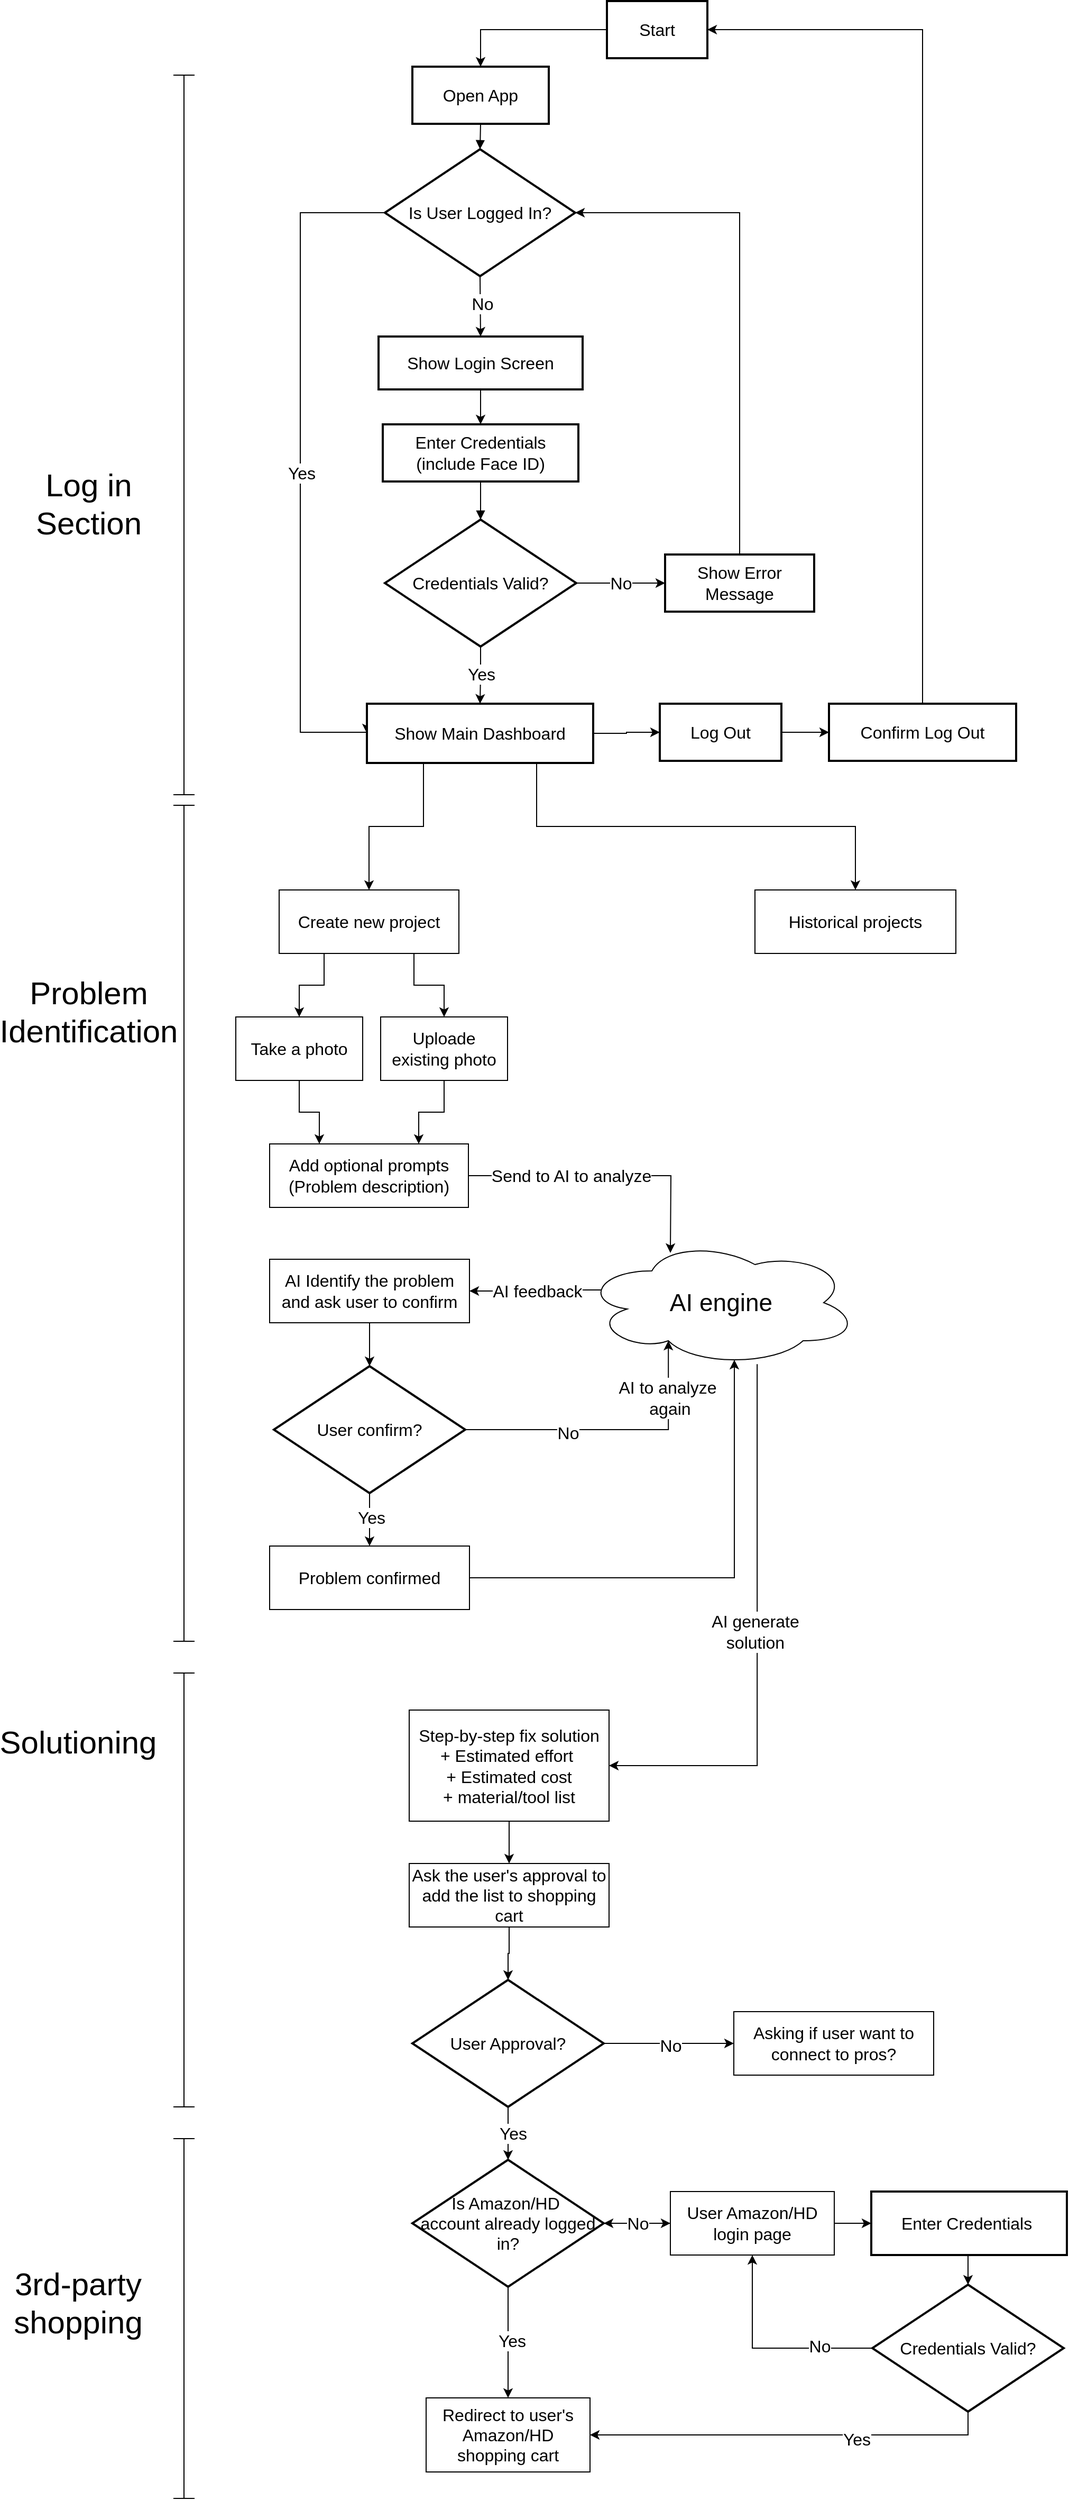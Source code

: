 <mxfile version="27.2.0">
  <diagram name="Page-1" id="i8-PB3AcAraNgIOo55Ax">
    <mxGraphModel dx="1678" dy="949" grid="1" gridSize="10" guides="1" tooltips="1" connect="1" arrows="1" fold="1" page="1" pageScale="1" pageWidth="850" pageHeight="1100" math="0" shadow="0">
      <root>
        <mxCell id="0" />
        <mxCell id="1" parent="0" />
        <mxCell id="IaQsyCqeO4DwuMl-rm6--35" style="edgeStyle=orthogonalEdgeStyle;rounded=0;orthogonalLoop=1;jettySize=auto;html=1;exitX=0;exitY=0.5;exitDx=0;exitDy=0;entryX=0.5;entryY=0;entryDx=0;entryDy=0;" edge="1" parent="1" source="2" target="3">
          <mxGeometry relative="1" as="geometry" />
        </mxCell>
        <mxCell id="2" value="Start" style="whiteSpace=wrap;strokeWidth=2;fontSize=16;" parent="1" vertex="1">
          <mxGeometry x="580" y="10" width="95" height="54" as="geometry" />
        </mxCell>
        <mxCell id="3" value="Open App" style="whiteSpace=wrap;strokeWidth=2;fontSize=16;" parent="1" vertex="1">
          <mxGeometry x="396" y="72" width="129" height="54" as="geometry" />
        </mxCell>
        <mxCell id="IaQsyCqeO4DwuMl-rm6--65" style="edgeStyle=orthogonalEdgeStyle;rounded=0;orthogonalLoop=1;jettySize=auto;html=1;exitX=0;exitY=0.5;exitDx=0;exitDy=0;entryX=0;entryY=0.5;entryDx=0;entryDy=0;" edge="1" parent="1" source="4" target="5">
          <mxGeometry relative="1" as="geometry">
            <Array as="points">
              <mxPoint x="290" y="210" />
              <mxPoint x="290" y="701" />
            </Array>
          </mxGeometry>
        </mxCell>
        <mxCell id="IaQsyCqeO4DwuMl-rm6--66" value="Yes" style="edgeLabel;html=1;align=center;verticalAlign=middle;resizable=0;points=[];fontSize=16;" vertex="1" connectable="0" parent="IaQsyCqeO4DwuMl-rm6--65">
          <mxGeometry x="0.027" y="1" relative="1" as="geometry">
            <mxPoint as="offset" />
          </mxGeometry>
        </mxCell>
        <mxCell id="4" value="Is User Logged In?" style="rhombus;strokeWidth=2;whiteSpace=wrap;fontSize=16;" parent="1" vertex="1">
          <mxGeometry x="370" y="150" width="180" height="120" as="geometry" />
        </mxCell>
        <mxCell id="IaQsyCqeO4DwuMl-rm6--48" style="edgeStyle=orthogonalEdgeStyle;rounded=0;orthogonalLoop=1;jettySize=auto;html=1;exitX=1;exitY=0.5;exitDx=0;exitDy=0;entryX=0;entryY=0.5;entryDx=0;entryDy=0;" edge="1" parent="1" source="5" target="13">
          <mxGeometry relative="1" as="geometry" />
        </mxCell>
        <mxCell id="IaQsyCqeO4DwuMl-rm6--91" style="edgeStyle=orthogonalEdgeStyle;rounded=0;orthogonalLoop=1;jettySize=auto;html=1;exitX=0.75;exitY=1;exitDx=0;exitDy=0;" edge="1" parent="1" source="5" target="hKCGwhO5Zb8HghyvoK2L-65">
          <mxGeometry relative="1" as="geometry" />
        </mxCell>
        <mxCell id="5" value="Show Main Dashboard" style="whiteSpace=wrap;strokeWidth=2;fontSize=16;" parent="1" vertex="1">
          <mxGeometry x="353" y="674" width="214" height="56" as="geometry" />
        </mxCell>
        <mxCell id="6" value="Show Login Screen" style="whiteSpace=wrap;strokeWidth=2;fontSize=16;" parent="1" vertex="1">
          <mxGeometry x="364" y="327" width="193" height="50" as="geometry" />
        </mxCell>
        <mxCell id="7" value="Enter Credentials (include Face ID)" style="whiteSpace=wrap;strokeWidth=2;fontSize=16;" parent="1" vertex="1">
          <mxGeometry x="368" y="410" width="185" height="54" as="geometry" />
        </mxCell>
        <mxCell id="IaQsyCqeO4DwuMl-rm6--71" style="edgeStyle=orthogonalEdgeStyle;rounded=0;orthogonalLoop=1;jettySize=auto;html=1;exitX=0.5;exitY=1;exitDx=0;exitDy=0;entryX=0.5;entryY=0;entryDx=0;entryDy=0;" edge="1" parent="1" source="8" target="5">
          <mxGeometry relative="1" as="geometry" />
        </mxCell>
        <mxCell id="IaQsyCqeO4DwuMl-rm6--72" value="Yes" style="edgeLabel;html=1;align=center;verticalAlign=middle;resizable=0;points=[];fontSize=16;" vertex="1" connectable="0" parent="IaQsyCqeO4DwuMl-rm6--71">
          <mxGeometry x="-0.049" relative="1" as="geometry">
            <mxPoint as="offset" />
          </mxGeometry>
        </mxCell>
        <mxCell id="8" value="Credentials Valid?" style="rhombus;strokeWidth=2;whiteSpace=wrap;fontSize=16;" parent="1" vertex="1">
          <mxGeometry x="370" y="500" width="181" height="120" as="geometry" />
        </mxCell>
        <mxCell id="IaQsyCqeO4DwuMl-rm6--60" style="edgeStyle=orthogonalEdgeStyle;rounded=0;orthogonalLoop=1;jettySize=auto;html=1;exitX=0.5;exitY=0;exitDx=0;exitDy=0;entryX=1;entryY=0.5;entryDx=0;entryDy=0;" edge="1" parent="1" source="9" target="4">
          <mxGeometry relative="1" as="geometry" />
        </mxCell>
        <mxCell id="9" value="Show Error Message" style="whiteSpace=wrap;strokeWidth=2;fontSize=16;" parent="1" vertex="1">
          <mxGeometry x="635" y="533" width="141" height="54" as="geometry" />
        </mxCell>
        <mxCell id="IaQsyCqeO4DwuMl-rm6--54" style="edgeStyle=orthogonalEdgeStyle;rounded=0;orthogonalLoop=1;jettySize=auto;html=1;exitX=1;exitY=0.5;exitDx=0;exitDy=0;entryX=0;entryY=0.5;entryDx=0;entryDy=0;" edge="1" parent="1" source="13" target="24">
          <mxGeometry relative="1" as="geometry" />
        </mxCell>
        <mxCell id="13" value="Log Out" style="whiteSpace=wrap;strokeWidth=2;fontSize=16;" parent="1" vertex="1">
          <mxGeometry x="630" y="674" width="115" height="54" as="geometry" />
        </mxCell>
        <mxCell id="IaQsyCqeO4DwuMl-rm6--57" style="edgeStyle=orthogonalEdgeStyle;rounded=0;orthogonalLoop=1;jettySize=auto;html=1;exitX=0.5;exitY=0;exitDx=0;exitDy=0;entryX=1;entryY=0.5;entryDx=0;entryDy=0;" edge="1" parent="1" source="24" target="2">
          <mxGeometry relative="1" as="geometry" />
        </mxCell>
        <mxCell id="24" value="Confirm Log Out" style="whiteSpace=wrap;strokeWidth=2;fontSize=16;" parent="1" vertex="1">
          <mxGeometry x="790" y="674" width="177" height="54" as="geometry" />
        </mxCell>
        <mxCell id="26" value="" style="curved=1;startArrow=none;endArrow=block;exitX=0.5;exitY=1;entryX=0.5;entryY=0;" parent="1" source="3" target="4" edge="1">
          <mxGeometry relative="1" as="geometry">
            <Array as="points" />
          </mxGeometry>
        </mxCell>
        <mxCell id="30" value="" style="curved=1;startArrow=none;endArrow=block;exitX=0.5;exitY=1;entryX=0.5;entryY=0;" parent="1" source="7" target="8" edge="1">
          <mxGeometry relative="1" as="geometry">
            <Array as="points" />
          </mxGeometry>
        </mxCell>
        <mxCell id="IaQsyCqeO4DwuMl-rm6--103" style="edgeStyle=orthogonalEdgeStyle;rounded=0;orthogonalLoop=1;jettySize=auto;html=1;exitX=0.25;exitY=1;exitDx=0;exitDy=0;" edge="1" parent="1" source="hKCGwhO5Zb8HghyvoK2L-64" target="hKCGwhO5Zb8HghyvoK2L-66">
          <mxGeometry relative="1" as="geometry" />
        </mxCell>
        <mxCell id="IaQsyCqeO4DwuMl-rm6--104" style="edgeStyle=orthogonalEdgeStyle;rounded=0;orthogonalLoop=1;jettySize=auto;html=1;exitX=0.75;exitY=1;exitDx=0;exitDy=0;" edge="1" parent="1" source="hKCGwhO5Zb8HghyvoK2L-64" target="hKCGwhO5Zb8HghyvoK2L-67">
          <mxGeometry relative="1" as="geometry" />
        </mxCell>
        <mxCell id="hKCGwhO5Zb8HghyvoK2L-64" value="Create new project" style="rounded=0;whiteSpace=wrap;html=1;fontSize=16;" vertex="1" parent="1">
          <mxGeometry x="270" y="850" width="170" height="60" as="geometry" />
        </mxCell>
        <mxCell id="hKCGwhO5Zb8HghyvoK2L-65" value="Historical projects" style="rounded=0;whiteSpace=wrap;html=1;fontSize=16;" vertex="1" parent="1">
          <mxGeometry x="720" y="850" width="190" height="60" as="geometry" />
        </mxCell>
        <mxCell id="IaQsyCqeO4DwuMl-rm6--106" style="edgeStyle=orthogonalEdgeStyle;rounded=0;orthogonalLoop=1;jettySize=auto;html=1;exitX=0.5;exitY=1;exitDx=0;exitDy=0;entryX=0.25;entryY=0;entryDx=0;entryDy=0;" edge="1" parent="1" source="hKCGwhO5Zb8HghyvoK2L-66" target="IaQsyCqeO4DwuMl-rm6--105">
          <mxGeometry relative="1" as="geometry" />
        </mxCell>
        <mxCell id="hKCGwhO5Zb8HghyvoK2L-66" value="Take a photo" style="rounded=0;whiteSpace=wrap;html=1;fontSize=16;" vertex="1" parent="1">
          <mxGeometry x="229" y="970" width="120" height="60" as="geometry" />
        </mxCell>
        <mxCell id="IaQsyCqeO4DwuMl-rm6--108" style="edgeStyle=orthogonalEdgeStyle;rounded=0;orthogonalLoop=1;jettySize=auto;html=1;exitX=0.5;exitY=1;exitDx=0;exitDy=0;entryX=0.75;entryY=0;entryDx=0;entryDy=0;" edge="1" parent="1" source="hKCGwhO5Zb8HghyvoK2L-67" target="IaQsyCqeO4DwuMl-rm6--105">
          <mxGeometry relative="1" as="geometry" />
        </mxCell>
        <mxCell id="hKCGwhO5Zb8HghyvoK2L-67" value="Uploade existing photo" style="rounded=0;whiteSpace=wrap;html=1;fontSize=16;" vertex="1" parent="1">
          <mxGeometry x="366" y="970" width="120" height="60" as="geometry" />
        </mxCell>
        <mxCell id="IaQsyCqeO4DwuMl-rm6--33" value="&lt;font style=&quot;font-size: 30px;&quot;&gt;Log in Section&lt;/font&gt;" style="text;html=1;align=center;verticalAlign=middle;whiteSpace=wrap;rounded=0;" vertex="1" parent="1">
          <mxGeometry x="60" y="470" width="60" height="30" as="geometry" />
        </mxCell>
        <mxCell id="IaQsyCqeO4DwuMl-rm6--38" value="" style="endArrow=classic;html=1;rounded=0;exitX=0.5;exitY=1;exitDx=0;exitDy=0;entryX=0.5;entryY=0;entryDx=0;entryDy=0;" edge="1" parent="1" source="4" target="6">
          <mxGeometry width="50" height="50" relative="1" as="geometry">
            <mxPoint x="470" y="332" as="sourcePoint" />
            <mxPoint x="520" y="282" as="targetPoint" />
          </mxGeometry>
        </mxCell>
        <mxCell id="IaQsyCqeO4DwuMl-rm6--73" value="No" style="edgeLabel;html=1;align=center;verticalAlign=middle;resizable=0;points=[];fontSize=16;" vertex="1" connectable="0" parent="IaQsyCqeO4DwuMl-rm6--38">
          <mxGeometry x="-0.108" y="2" relative="1" as="geometry">
            <mxPoint as="offset" />
          </mxGeometry>
        </mxCell>
        <mxCell id="IaQsyCqeO4DwuMl-rm6--39" value="" style="endArrow=classic;html=1;rounded=0;exitX=0.5;exitY=1;exitDx=0;exitDy=0;" edge="1" parent="1" source="6" target="7">
          <mxGeometry width="50" height="50" relative="1" as="geometry">
            <mxPoint x="340" y="652" as="sourcePoint" />
            <mxPoint x="390" y="602" as="targetPoint" />
          </mxGeometry>
        </mxCell>
        <mxCell id="IaQsyCqeO4DwuMl-rm6--40" value="" style="endArrow=classic;html=1;rounded=0;exitX=1;exitY=0.5;exitDx=0;exitDy=0;entryX=0;entryY=0.5;entryDx=0;entryDy=0;" edge="1" parent="1" source="8" target="9">
          <mxGeometry relative="1" as="geometry">
            <mxPoint x="310" y="582" as="sourcePoint" />
            <mxPoint x="410" y="582" as="targetPoint" />
          </mxGeometry>
        </mxCell>
        <mxCell id="IaQsyCqeO4DwuMl-rm6--41" value="No" style="edgeLabel;resizable=0;html=1;;align=center;verticalAlign=middle;fontSize=16;" connectable="0" vertex="1" parent="IaQsyCqeO4DwuMl-rm6--40">
          <mxGeometry relative="1" as="geometry" />
        </mxCell>
        <mxCell id="IaQsyCqeO4DwuMl-rm6--93" style="edgeStyle=orthogonalEdgeStyle;rounded=0;orthogonalLoop=1;jettySize=auto;html=1;exitX=0.25;exitY=1;exitDx=0;exitDy=0;entryX=0.5;entryY=0;entryDx=0;entryDy=0;" edge="1" parent="1" source="5" target="hKCGwhO5Zb8HghyvoK2L-64">
          <mxGeometry relative="1" as="geometry">
            <mxPoint x="379" y="760" as="sourcePoint" />
            <mxPoint x="470" y="880" as="targetPoint" />
          </mxGeometry>
        </mxCell>
        <mxCell id="IaQsyCqeO4DwuMl-rm6--94" value="" style="shape=crossbar;whiteSpace=wrap;html=1;rounded=1;direction=south;" vertex="1" parent="1">
          <mxGeometry x="170" y="80" width="20" height="680" as="geometry" />
        </mxCell>
        <mxCell id="IaQsyCqeO4DwuMl-rm6--98" value="&lt;font style=&quot;font-size: 30px;&quot;&gt;Problem Identification&lt;/font&gt;" style="text;html=1;align=center;verticalAlign=middle;whiteSpace=wrap;rounded=0;" vertex="1" parent="1">
          <mxGeometry x="60" y="950" width="60" height="30" as="geometry" />
        </mxCell>
        <mxCell id="IaQsyCqeO4DwuMl-rm6--99" value="&lt;font style=&quot;font-size: 30px;&quot;&gt;Solutioning&lt;/font&gt;" style="text;html=1;align=center;verticalAlign=middle;whiteSpace=wrap;rounded=0;" vertex="1" parent="1">
          <mxGeometry x="50" y="1640" width="60" height="30" as="geometry" />
        </mxCell>
        <mxCell id="IaQsyCqeO4DwuMl-rm6--100" value="" style="shape=crossbar;whiteSpace=wrap;html=1;rounded=1;direction=south;" vertex="1" parent="1">
          <mxGeometry x="170" y="770" width="20" height="790" as="geometry" />
        </mxCell>
        <mxCell id="IaQsyCqeO4DwuMl-rm6--105" value="Add optional prompts (Problem description)" style="rounded=0;whiteSpace=wrap;html=1;fontSize=16;" vertex="1" parent="1">
          <mxGeometry x="261" y="1090" width="188" height="60" as="geometry" />
        </mxCell>
        <mxCell id="IaQsyCqeO4DwuMl-rm6--116" style="edgeStyle=orthogonalEdgeStyle;rounded=0;orthogonalLoop=1;jettySize=auto;html=1;exitX=0.07;exitY=0.4;exitDx=0;exitDy=0;exitPerimeter=0;entryX=1;entryY=0.5;entryDx=0;entryDy=0;" edge="1" parent="1" source="IaQsyCqeO4DwuMl-rm6--107" target="IaQsyCqeO4DwuMl-rm6--110">
          <mxGeometry relative="1" as="geometry" />
        </mxCell>
        <mxCell id="IaQsyCqeO4DwuMl-rm6--124" value="&lt;font style=&quot;font-size: 16px;&quot;&gt;AI feedback&lt;/font&gt;" style="edgeLabel;html=1;align=center;verticalAlign=middle;resizable=0;points=[];" vertex="1" connectable="0" parent="IaQsyCqeO4DwuMl-rm6--116">
          <mxGeometry x="-0.022" y="1" relative="1" as="geometry">
            <mxPoint as="offset" />
          </mxGeometry>
        </mxCell>
        <mxCell id="IaQsyCqeO4DwuMl-rm6--128" style="edgeStyle=orthogonalEdgeStyle;rounded=0;orthogonalLoop=1;jettySize=auto;html=1;exitX=0.633;exitY=0.984;exitDx=0;exitDy=0;exitPerimeter=0;entryX=1;entryY=0.5;entryDx=0;entryDy=0;" edge="1" parent="1" source="IaQsyCqeO4DwuMl-rm6--107" target="IaQsyCqeO4DwuMl-rm6--126">
          <mxGeometry relative="1" as="geometry" />
        </mxCell>
        <mxCell id="IaQsyCqeO4DwuMl-rm6--129" value="AI generate&lt;div&gt;solution&lt;/div&gt;" style="edgeLabel;html=1;align=center;verticalAlign=middle;resizable=0;points=[];fontSize=16;" vertex="1" connectable="0" parent="IaQsyCqeO4DwuMl-rm6--128">
          <mxGeometry x="-0.148" relative="1" as="geometry">
            <mxPoint x="-2" y="31" as="offset" />
          </mxGeometry>
        </mxCell>
        <mxCell id="IaQsyCqeO4DwuMl-rm6--107" value="AI engine" style="ellipse;shape=cloud;whiteSpace=wrap;html=1;fontSize=23;" vertex="1" parent="1">
          <mxGeometry x="557.5" y="1180" width="260" height="120" as="geometry" />
        </mxCell>
        <mxCell id="IaQsyCqeO4DwuMl-rm6--117" style="edgeStyle=orthogonalEdgeStyle;rounded=0;orthogonalLoop=1;jettySize=auto;html=1;exitX=0.5;exitY=1;exitDx=0;exitDy=0;entryX=0.5;entryY=0;entryDx=0;entryDy=0;" edge="1" parent="1" source="IaQsyCqeO4DwuMl-rm6--110" target="IaQsyCqeO4DwuMl-rm6--112">
          <mxGeometry relative="1" as="geometry" />
        </mxCell>
        <mxCell id="IaQsyCqeO4DwuMl-rm6--110" value="AI Identify the problem and ask user to confirm" style="rounded=0;whiteSpace=wrap;html=1;fontSize=16;" vertex="1" parent="1">
          <mxGeometry x="261" y="1199" width="189" height="60" as="geometry" />
        </mxCell>
        <mxCell id="IaQsyCqeO4DwuMl-rm6--121" style="edgeStyle=orthogonalEdgeStyle;rounded=0;orthogonalLoop=1;jettySize=auto;html=1;exitX=0.5;exitY=1;exitDx=0;exitDy=0;entryX=0.5;entryY=0;entryDx=0;entryDy=0;" edge="1" parent="1" source="IaQsyCqeO4DwuMl-rm6--112" target="IaQsyCqeO4DwuMl-rm6--120">
          <mxGeometry relative="1" as="geometry" />
        </mxCell>
        <mxCell id="IaQsyCqeO4DwuMl-rm6--122" value="Yes" style="edgeLabel;html=1;align=center;verticalAlign=middle;resizable=0;points=[];fontSize=16;" vertex="1" connectable="0" parent="IaQsyCqeO4DwuMl-rm6--121">
          <mxGeometry x="-0.089" y="1" relative="1" as="geometry">
            <mxPoint as="offset" />
          </mxGeometry>
        </mxCell>
        <mxCell id="IaQsyCqeO4DwuMl-rm6--112" value="User confirm?" style="rhombus;strokeWidth=2;whiteSpace=wrap;fontSize=16;" vertex="1" parent="1">
          <mxGeometry x="265" y="1300" width="181" height="120" as="geometry" />
        </mxCell>
        <mxCell id="IaQsyCqeO4DwuMl-rm6--115" style="edgeStyle=orthogonalEdgeStyle;rounded=0;orthogonalLoop=1;jettySize=auto;html=1;exitX=1;exitY=0.5;exitDx=0;exitDy=0;" edge="1" parent="1" source="IaQsyCqeO4DwuMl-rm6--105">
          <mxGeometry relative="1" as="geometry">
            <mxPoint x="640" y="1193" as="targetPoint" />
          </mxGeometry>
        </mxCell>
        <mxCell id="IaQsyCqeO4DwuMl-rm6--123" value="Send to AI to analyze" style="edgeLabel;html=1;align=center;verticalAlign=middle;resizable=0;points=[];fontSize=16;" vertex="1" connectable="0" parent="IaQsyCqeO4DwuMl-rm6--115">
          <mxGeometry x="-0.272" relative="1" as="geometry">
            <mxPoint as="offset" />
          </mxGeometry>
        </mxCell>
        <mxCell id="IaQsyCqeO4DwuMl-rm6--118" style="edgeStyle=orthogonalEdgeStyle;rounded=0;orthogonalLoop=1;jettySize=auto;html=1;exitX=1;exitY=0.5;exitDx=0;exitDy=0;entryX=0.31;entryY=0.8;entryDx=0;entryDy=0;entryPerimeter=0;" edge="1" parent="1" source="IaQsyCqeO4DwuMl-rm6--112" target="IaQsyCqeO4DwuMl-rm6--107">
          <mxGeometry relative="1" as="geometry">
            <Array as="points">
              <mxPoint x="638" y="1360" />
            </Array>
          </mxGeometry>
        </mxCell>
        <mxCell id="IaQsyCqeO4DwuMl-rm6--119" value="No" style="edgeLabel;html=1;align=center;verticalAlign=middle;resizable=0;points=[];fontSize=16;" vertex="1" connectable="0" parent="IaQsyCqeO4DwuMl-rm6--118">
          <mxGeometry x="-0.296" y="-3" relative="1" as="geometry">
            <mxPoint as="offset" />
          </mxGeometry>
        </mxCell>
        <mxCell id="IaQsyCqeO4DwuMl-rm6--125" value="&lt;font style=&quot;font-size: 16px;&quot;&gt;AI to analyze&lt;/font&gt;&lt;div&gt;&lt;font style=&quot;font-size: 16px;&quot;&gt;&amp;nbsp;again&lt;/font&gt;&lt;/div&gt;" style="edgeLabel;html=1;align=center;verticalAlign=middle;resizable=0;points=[];" vertex="1" connectable="0" parent="IaQsyCqeO4DwuMl-rm6--118">
          <mxGeometry x="0.61" y="1" relative="1" as="geometry">
            <mxPoint as="offset" />
          </mxGeometry>
        </mxCell>
        <mxCell id="IaQsyCqeO4DwuMl-rm6--120" value="Problem confirmed" style="rounded=0;whiteSpace=wrap;html=1;fontSize=16;" vertex="1" parent="1">
          <mxGeometry x="261" y="1470" width="189" height="60" as="geometry" />
        </mxCell>
        <mxCell id="IaQsyCqeO4DwuMl-rm6--158" style="edgeStyle=orthogonalEdgeStyle;rounded=0;orthogonalLoop=1;jettySize=auto;html=1;exitX=0.5;exitY=1;exitDx=0;exitDy=0;entryX=0.5;entryY=0;entryDx=0;entryDy=0;" edge="1" parent="1" source="IaQsyCqeO4DwuMl-rm6--126" target="IaQsyCqeO4DwuMl-rm6--132">
          <mxGeometry relative="1" as="geometry" />
        </mxCell>
        <mxCell id="IaQsyCqeO4DwuMl-rm6--126" value="Step-by-step fix solution&lt;div&gt;+ Estimated effort&amp;nbsp;&lt;/div&gt;&lt;div&gt;+ Estimated cost&lt;/div&gt;&lt;div&gt;+ material/tool list&lt;/div&gt;" style="rounded=0;whiteSpace=wrap;html=1;fontSize=16;" vertex="1" parent="1">
          <mxGeometry x="393" y="1625" width="189" height="105" as="geometry" />
        </mxCell>
        <mxCell id="IaQsyCqeO4DwuMl-rm6--127" style="edgeStyle=orthogonalEdgeStyle;rounded=0;orthogonalLoop=1;jettySize=auto;html=1;exitX=1;exitY=0.5;exitDx=0;exitDy=0;entryX=0.55;entryY=0.95;entryDx=0;entryDy=0;entryPerimeter=0;" edge="1" parent="1" source="IaQsyCqeO4DwuMl-rm6--120" target="IaQsyCqeO4DwuMl-rm6--107">
          <mxGeometry relative="1" as="geometry" />
        </mxCell>
        <mxCell id="IaQsyCqeO4DwuMl-rm6--159" style="edgeStyle=orthogonalEdgeStyle;rounded=0;orthogonalLoop=1;jettySize=auto;html=1;exitX=0.5;exitY=1;exitDx=0;exitDy=0;entryX=0.5;entryY=0;entryDx=0;entryDy=0;" edge="1" parent="1" source="IaQsyCqeO4DwuMl-rm6--132" target="IaQsyCqeO4DwuMl-rm6--134">
          <mxGeometry relative="1" as="geometry" />
        </mxCell>
        <mxCell id="IaQsyCqeO4DwuMl-rm6--132" value="Ask the user&#39;s approval to add the list to shopping cart" style="rounded=0;whiteSpace=wrap;html=1;fontSize=16;" vertex="1" parent="1">
          <mxGeometry x="393" y="1770" width="189" height="60" as="geometry" />
        </mxCell>
        <mxCell id="IaQsyCqeO4DwuMl-rm6--137" style="edgeStyle=orthogonalEdgeStyle;rounded=0;orthogonalLoop=1;jettySize=auto;html=1;exitX=0.5;exitY=1;exitDx=0;exitDy=0;entryX=0.5;entryY=0;entryDx=0;entryDy=0;" edge="1" parent="1" source="IaQsyCqeO4DwuMl-rm6--134" target="IaQsyCqeO4DwuMl-rm6--136">
          <mxGeometry relative="1" as="geometry" />
        </mxCell>
        <mxCell id="IaQsyCqeO4DwuMl-rm6--138" value="Yes" style="edgeLabel;html=1;align=center;verticalAlign=middle;resizable=0;points=[];fontSize=16;" vertex="1" connectable="0" parent="IaQsyCqeO4DwuMl-rm6--137">
          <mxGeometry x="0.005" y="4" relative="1" as="geometry">
            <mxPoint as="offset" />
          </mxGeometry>
        </mxCell>
        <mxCell id="IaQsyCqeO4DwuMl-rm6--166" style="edgeStyle=orthogonalEdgeStyle;rounded=0;orthogonalLoop=1;jettySize=auto;html=1;exitX=1;exitY=0.5;exitDx=0;exitDy=0;entryX=0;entryY=0.5;entryDx=0;entryDy=0;" edge="1" parent="1" source="IaQsyCqeO4DwuMl-rm6--134" target="IaQsyCqeO4DwuMl-rm6--165">
          <mxGeometry relative="1" as="geometry" />
        </mxCell>
        <mxCell id="IaQsyCqeO4DwuMl-rm6--167" value="No" style="edgeLabel;html=1;align=center;verticalAlign=middle;resizable=0;points=[];fontSize=16;" vertex="1" connectable="0" parent="IaQsyCqeO4DwuMl-rm6--166">
          <mxGeometry x="0.019" y="-2" relative="1" as="geometry">
            <mxPoint as="offset" />
          </mxGeometry>
        </mxCell>
        <mxCell id="IaQsyCqeO4DwuMl-rm6--134" value="User Approval?" style="rhombus;strokeWidth=2;whiteSpace=wrap;fontSize=16;" vertex="1" parent="1">
          <mxGeometry x="396" y="1880" width="181" height="120" as="geometry" />
        </mxCell>
        <mxCell id="IaQsyCqeO4DwuMl-rm6--146" value="" style="edgeStyle=orthogonalEdgeStyle;rounded=0;orthogonalLoop=1;jettySize=auto;html=1;" edge="1" parent="1" source="IaQsyCqeO4DwuMl-rm6--135" target="IaQsyCqeO4DwuMl-rm6--136">
          <mxGeometry relative="1" as="geometry" />
        </mxCell>
        <mxCell id="IaQsyCqeO4DwuMl-rm6--148" style="edgeStyle=orthogonalEdgeStyle;rounded=0;orthogonalLoop=1;jettySize=auto;html=1;exitX=1;exitY=0.5;exitDx=0;exitDy=0;entryX=0;entryY=0.5;entryDx=0;entryDy=0;" edge="1" parent="1" source="IaQsyCqeO4DwuMl-rm6--135" target="IaQsyCqeO4DwuMl-rm6--147">
          <mxGeometry relative="1" as="geometry" />
        </mxCell>
        <mxCell id="IaQsyCqeO4DwuMl-rm6--135" value="User Amazon/HD login page" style="rounded=0;whiteSpace=wrap;html=1;fontSize=16;" vertex="1" parent="1">
          <mxGeometry x="640" y="2080" width="155" height="60" as="geometry" />
        </mxCell>
        <mxCell id="IaQsyCqeO4DwuMl-rm6--142" style="edgeStyle=orthogonalEdgeStyle;rounded=0;orthogonalLoop=1;jettySize=auto;html=1;exitX=0.5;exitY=1;exitDx=0;exitDy=0;entryX=0.5;entryY=0;entryDx=0;entryDy=0;" edge="1" parent="1" source="IaQsyCqeO4DwuMl-rm6--136" target="IaQsyCqeO4DwuMl-rm6--141">
          <mxGeometry relative="1" as="geometry" />
        </mxCell>
        <mxCell id="IaQsyCqeO4DwuMl-rm6--143" value="&lt;font style=&quot;font-size: 16px;&quot;&gt;Yes&lt;/font&gt;" style="edgeLabel;html=1;align=center;verticalAlign=middle;resizable=0;points=[];" vertex="1" connectable="0" parent="IaQsyCqeO4DwuMl-rm6--142">
          <mxGeometry x="-0.025" y="3" relative="1" as="geometry">
            <mxPoint as="offset" />
          </mxGeometry>
        </mxCell>
        <mxCell id="IaQsyCqeO4DwuMl-rm6--144" style="edgeStyle=orthogonalEdgeStyle;rounded=0;orthogonalLoop=1;jettySize=auto;html=1;exitX=1;exitY=0.5;exitDx=0;exitDy=0;entryX=0;entryY=0.5;entryDx=0;entryDy=0;" edge="1" parent="1" source="IaQsyCqeO4DwuMl-rm6--136" target="IaQsyCqeO4DwuMl-rm6--135">
          <mxGeometry relative="1" as="geometry" />
        </mxCell>
        <mxCell id="IaQsyCqeO4DwuMl-rm6--145" value="No" style="edgeLabel;html=1;align=center;verticalAlign=middle;resizable=0;points=[];fontSize=16;" vertex="1" connectable="0" parent="IaQsyCqeO4DwuMl-rm6--144">
          <mxGeometry x="0.018" relative="1" as="geometry">
            <mxPoint as="offset" />
          </mxGeometry>
        </mxCell>
        <mxCell id="IaQsyCqeO4DwuMl-rm6--136" value="Is Amazon/HD &#xa;account already logged in?" style="rhombus;strokeWidth=2;whiteSpace=wrap;fontSize=16;" vertex="1" parent="1">
          <mxGeometry x="396" y="2050" width="181" height="120" as="geometry" />
        </mxCell>
        <mxCell id="IaQsyCqeO4DwuMl-rm6--141" value="Redirect to user&#39;s Amazon/HD shopping cart" style="rounded=0;whiteSpace=wrap;html=1;fontSize=16;" vertex="1" parent="1">
          <mxGeometry x="409" y="2275" width="155" height="70" as="geometry" />
        </mxCell>
        <mxCell id="IaQsyCqeO4DwuMl-rm6--150" style="edgeStyle=orthogonalEdgeStyle;rounded=0;orthogonalLoop=1;jettySize=auto;html=1;exitX=0.5;exitY=1;exitDx=0;exitDy=0;entryX=0.5;entryY=0;entryDx=0;entryDy=0;" edge="1" parent="1" source="IaQsyCqeO4DwuMl-rm6--147" target="IaQsyCqeO4DwuMl-rm6--149">
          <mxGeometry relative="1" as="geometry" />
        </mxCell>
        <mxCell id="IaQsyCqeO4DwuMl-rm6--147" value="Enter Credentials " style="whiteSpace=wrap;strokeWidth=2;fontSize=16;" vertex="1" parent="1">
          <mxGeometry x="830" y="2080" width="185" height="60" as="geometry" />
        </mxCell>
        <mxCell id="IaQsyCqeO4DwuMl-rm6--151" style="edgeStyle=orthogonalEdgeStyle;rounded=0;orthogonalLoop=1;jettySize=auto;html=1;exitX=0.5;exitY=1;exitDx=0;exitDy=0;entryX=1;entryY=0.5;entryDx=0;entryDy=0;" edge="1" parent="1" source="IaQsyCqeO4DwuMl-rm6--149" target="IaQsyCqeO4DwuMl-rm6--141">
          <mxGeometry relative="1" as="geometry" />
        </mxCell>
        <mxCell id="IaQsyCqeO4DwuMl-rm6--154" value="Yes" style="edgeLabel;html=1;align=center;verticalAlign=middle;resizable=0;points=[];fontSize=16;" vertex="1" connectable="0" parent="IaQsyCqeO4DwuMl-rm6--151">
          <mxGeometry x="-0.328" y="4" relative="1" as="geometry">
            <mxPoint as="offset" />
          </mxGeometry>
        </mxCell>
        <mxCell id="IaQsyCqeO4DwuMl-rm6--152" style="edgeStyle=orthogonalEdgeStyle;rounded=0;orthogonalLoop=1;jettySize=auto;html=1;exitX=0;exitY=0.5;exitDx=0;exitDy=0;entryX=0.5;entryY=1;entryDx=0;entryDy=0;" edge="1" parent="1" source="IaQsyCqeO4DwuMl-rm6--149" target="IaQsyCqeO4DwuMl-rm6--135">
          <mxGeometry relative="1" as="geometry" />
        </mxCell>
        <mxCell id="IaQsyCqeO4DwuMl-rm6--153" value="No" style="edgeLabel;html=1;align=center;verticalAlign=middle;resizable=0;points=[];fontSize=16;" vertex="1" connectable="0" parent="IaQsyCqeO4DwuMl-rm6--152">
          <mxGeometry x="-0.497" y="-2" relative="1" as="geometry">
            <mxPoint as="offset" />
          </mxGeometry>
        </mxCell>
        <mxCell id="IaQsyCqeO4DwuMl-rm6--149" value="Credentials Valid?" style="rhombus;strokeWidth=2;whiteSpace=wrap;fontSize=16;" vertex="1" parent="1">
          <mxGeometry x="831" y="2168" width="181" height="120" as="geometry" />
        </mxCell>
        <mxCell id="IaQsyCqeO4DwuMl-rm6--160" value="" style="shape=crossbar;whiteSpace=wrap;html=1;rounded=1;direction=south;" vertex="1" parent="1">
          <mxGeometry x="170" y="1590" width="20" height="410" as="geometry" />
        </mxCell>
        <mxCell id="IaQsyCqeO4DwuMl-rm6--161" value="" style="shape=crossbar;whiteSpace=wrap;html=1;rounded=1;direction=south;" vertex="1" parent="1">
          <mxGeometry x="170" y="2030" width="20" height="340" as="geometry" />
        </mxCell>
        <mxCell id="IaQsyCqeO4DwuMl-rm6--162" value="&lt;font style=&quot;font-size: 30px;&quot;&gt;3rd-party shopping&lt;/font&gt;" style="text;html=1;align=center;verticalAlign=middle;whiteSpace=wrap;rounded=0;" vertex="1" parent="1">
          <mxGeometry x="50" y="2170" width="60" height="30" as="geometry" />
        </mxCell>
        <mxCell id="IaQsyCqeO4DwuMl-rm6--165" value="Asking if user want to connect to pros?" style="rounded=0;whiteSpace=wrap;html=1;fontSize=16;" vertex="1" parent="1">
          <mxGeometry x="700" y="1910" width="189" height="60" as="geometry" />
        </mxCell>
      </root>
    </mxGraphModel>
  </diagram>
</mxfile>
